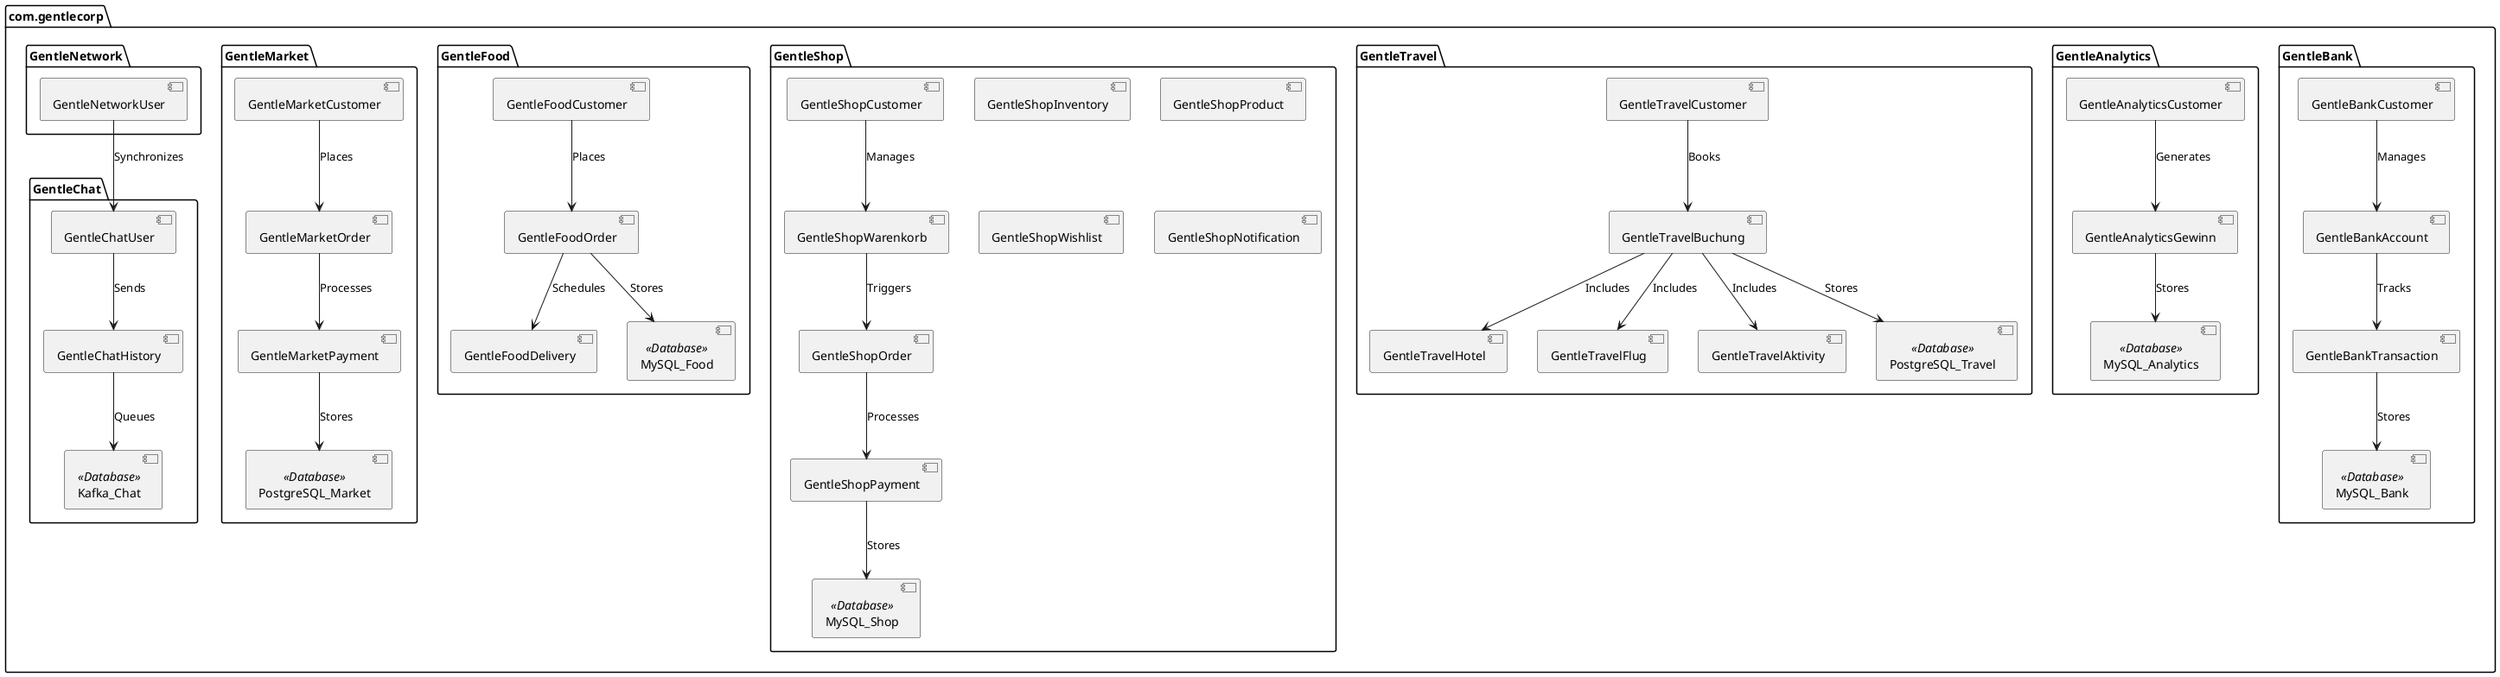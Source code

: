 @startuml GentleCorp-Ecosystem


package com.gentlecorp {
    package GentleBank {
        [GentleBankCustomer] as Customer
        [GentleBankAccount] as Account
        [GentleBankTransaction] as Transaction
        [MySQL_Bank] as BankDB <<Database>>

        Customer --> Account : "Manages"
        Account --> Transaction : "Tracks"
        Transaction --> BankDB : "Stores"
    }

    package GentleAnalytics {
        [GentleAnalyticsCustomer] as AnalyticsCustomer
        [GentleAnalyticsGewinn] as Gewinn
        [MySQL_Analytics] as AnalyticsDB <<Database>>

        AnalyticsCustomer --> Gewinn : "Generates"
        Gewinn --> AnalyticsDB : "Stores"
    }

    package GentleTravel {
        [GentleTravelCustomer] as TravelCustomer
        [GentleTravelHotel] as Hotel
        [GentleTravelFlug] as Flug
        [GentleTravelBuchung] as Buchung
        [GentleTravelAktivity] as Aktivity
        [PostgreSQL_Travel] as TravelDB <<Database>>

        TravelCustomer --> Buchung : "Books"
        Buchung --> Hotel : "Includes"
        Buchung --> Flug : "Includes"
        Buchung --> Aktivity : "Includes"
        Buchung --> TravelDB : "Stores"
    }

    package GentleShop {
        [GentleShopCustomer] as ShopCustomer
        [GentleShopWarenkorb] as Warenkorb
        [GentleShopInventory] as Inventory
        [GentleShopProduct] as Product
        [GentleShopWishlist] as Wishlist
        [GentleShopNotification] as Notification
        [GentleShopOrder] as Order
        [GentleShopPayment] as Payment
        [MySQL_Shop] as ShopDB <<Database>>

        ShopCustomer --> Warenkorb : "Manages"
        Warenkorb --> Order : "Triggers"
        Order --> Payment : "Processes"
        Payment --> ShopDB : "Stores"
    }

    package GentleChat {
        [GentleChatUser] as ChatUser
        [GentleChatHistory] as ChatHistory
        [Kafka_Chat] as ChatKafka <<Database>>

        ChatUser --> ChatHistory : "Sends"
        ChatHistory --> ChatKafka : "Queues"
    }

    package GentleFood {
        [GentleFoodCustomer] as FoodCustomer
        [GentleFoodOrder] as FoodOrder
        [GentleFoodDelivery] as Delivery
        [MySQL_Food] as FoodDB <<Database>>

        FoodCustomer --> FoodOrder : "Places"
        FoodOrder --> Delivery : "Schedules"
        FoodOrder --> FoodDB : "Stores"
    }

    package GentleMarket {
        [GentleMarketCustomer] as MarketCustomer
        [GentleMarketOrder] as MarketOrder
        [GentleMarketPayment] as MarketPayment
        [PostgreSQL_Market] as MarketDB <<Database>>

        MarketCustomer --> MarketOrder : "Places"
        MarketOrder --> MarketPayment : "Processes"
        MarketPayment --> MarketDB : "Stores"
    }

    package GentleNetwork {
        [GentleNetworkUser] as NetworkUser
        NetworkUser --> ChatUser : "Synchronizes"
    }
}
@enduml
